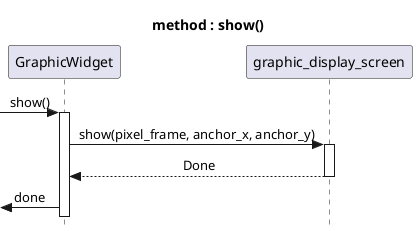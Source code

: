 @startuml show_pixel_frame
title method : show()
skinparam style strictuml
skinparam SequenceMessageAlignment center
[-> GraphicWidget ++ : show()
GraphicWidget -> graphic_display_screen ++: show(pixel_frame, anchor_x, anchor_y)
return Done
[<- GraphicWidget :done
@enduml

@startuml draw_border
title method : draw_border(color)
skinparam style strictuml
skinparam SequenceMessageAlignment center
[-> GraphicWidget : draw_border(color)
alt widget_with_border == true
GraphicWidget -> GraphicFramebuffer ++: rect(x,y,width,height)
GraphicFramebuffer -> graphic_display_screen ++: pixel()
return 
return
end
[<-- GraphicWidget
@enduml

@startuml draw
title method : draw
skinparam style strictuml
skinparam SequenceMessageAlignment center
ref over implemented_widget : get_value_of_interest()
ref over implemented_widget : effective widget drawing
ref over implemented_widget : draw_border(color)
ref over implemented_widget : show()
@enduml

@startuml draw_if_changed
' header HEADER
' footer Page %page% of %lastpage%
title scenario : draw_if_changed
skinparam style strictuml
skinparam SequenceMessageAlignment center

loop while(true)
model -> implemented_widget ++: draw_refresh()
alt model_has_changed
ref over implemented_widget : draw()
implemented_widget->model ++: clear_change_flag()
return Done
return Done
end
end
@enduml